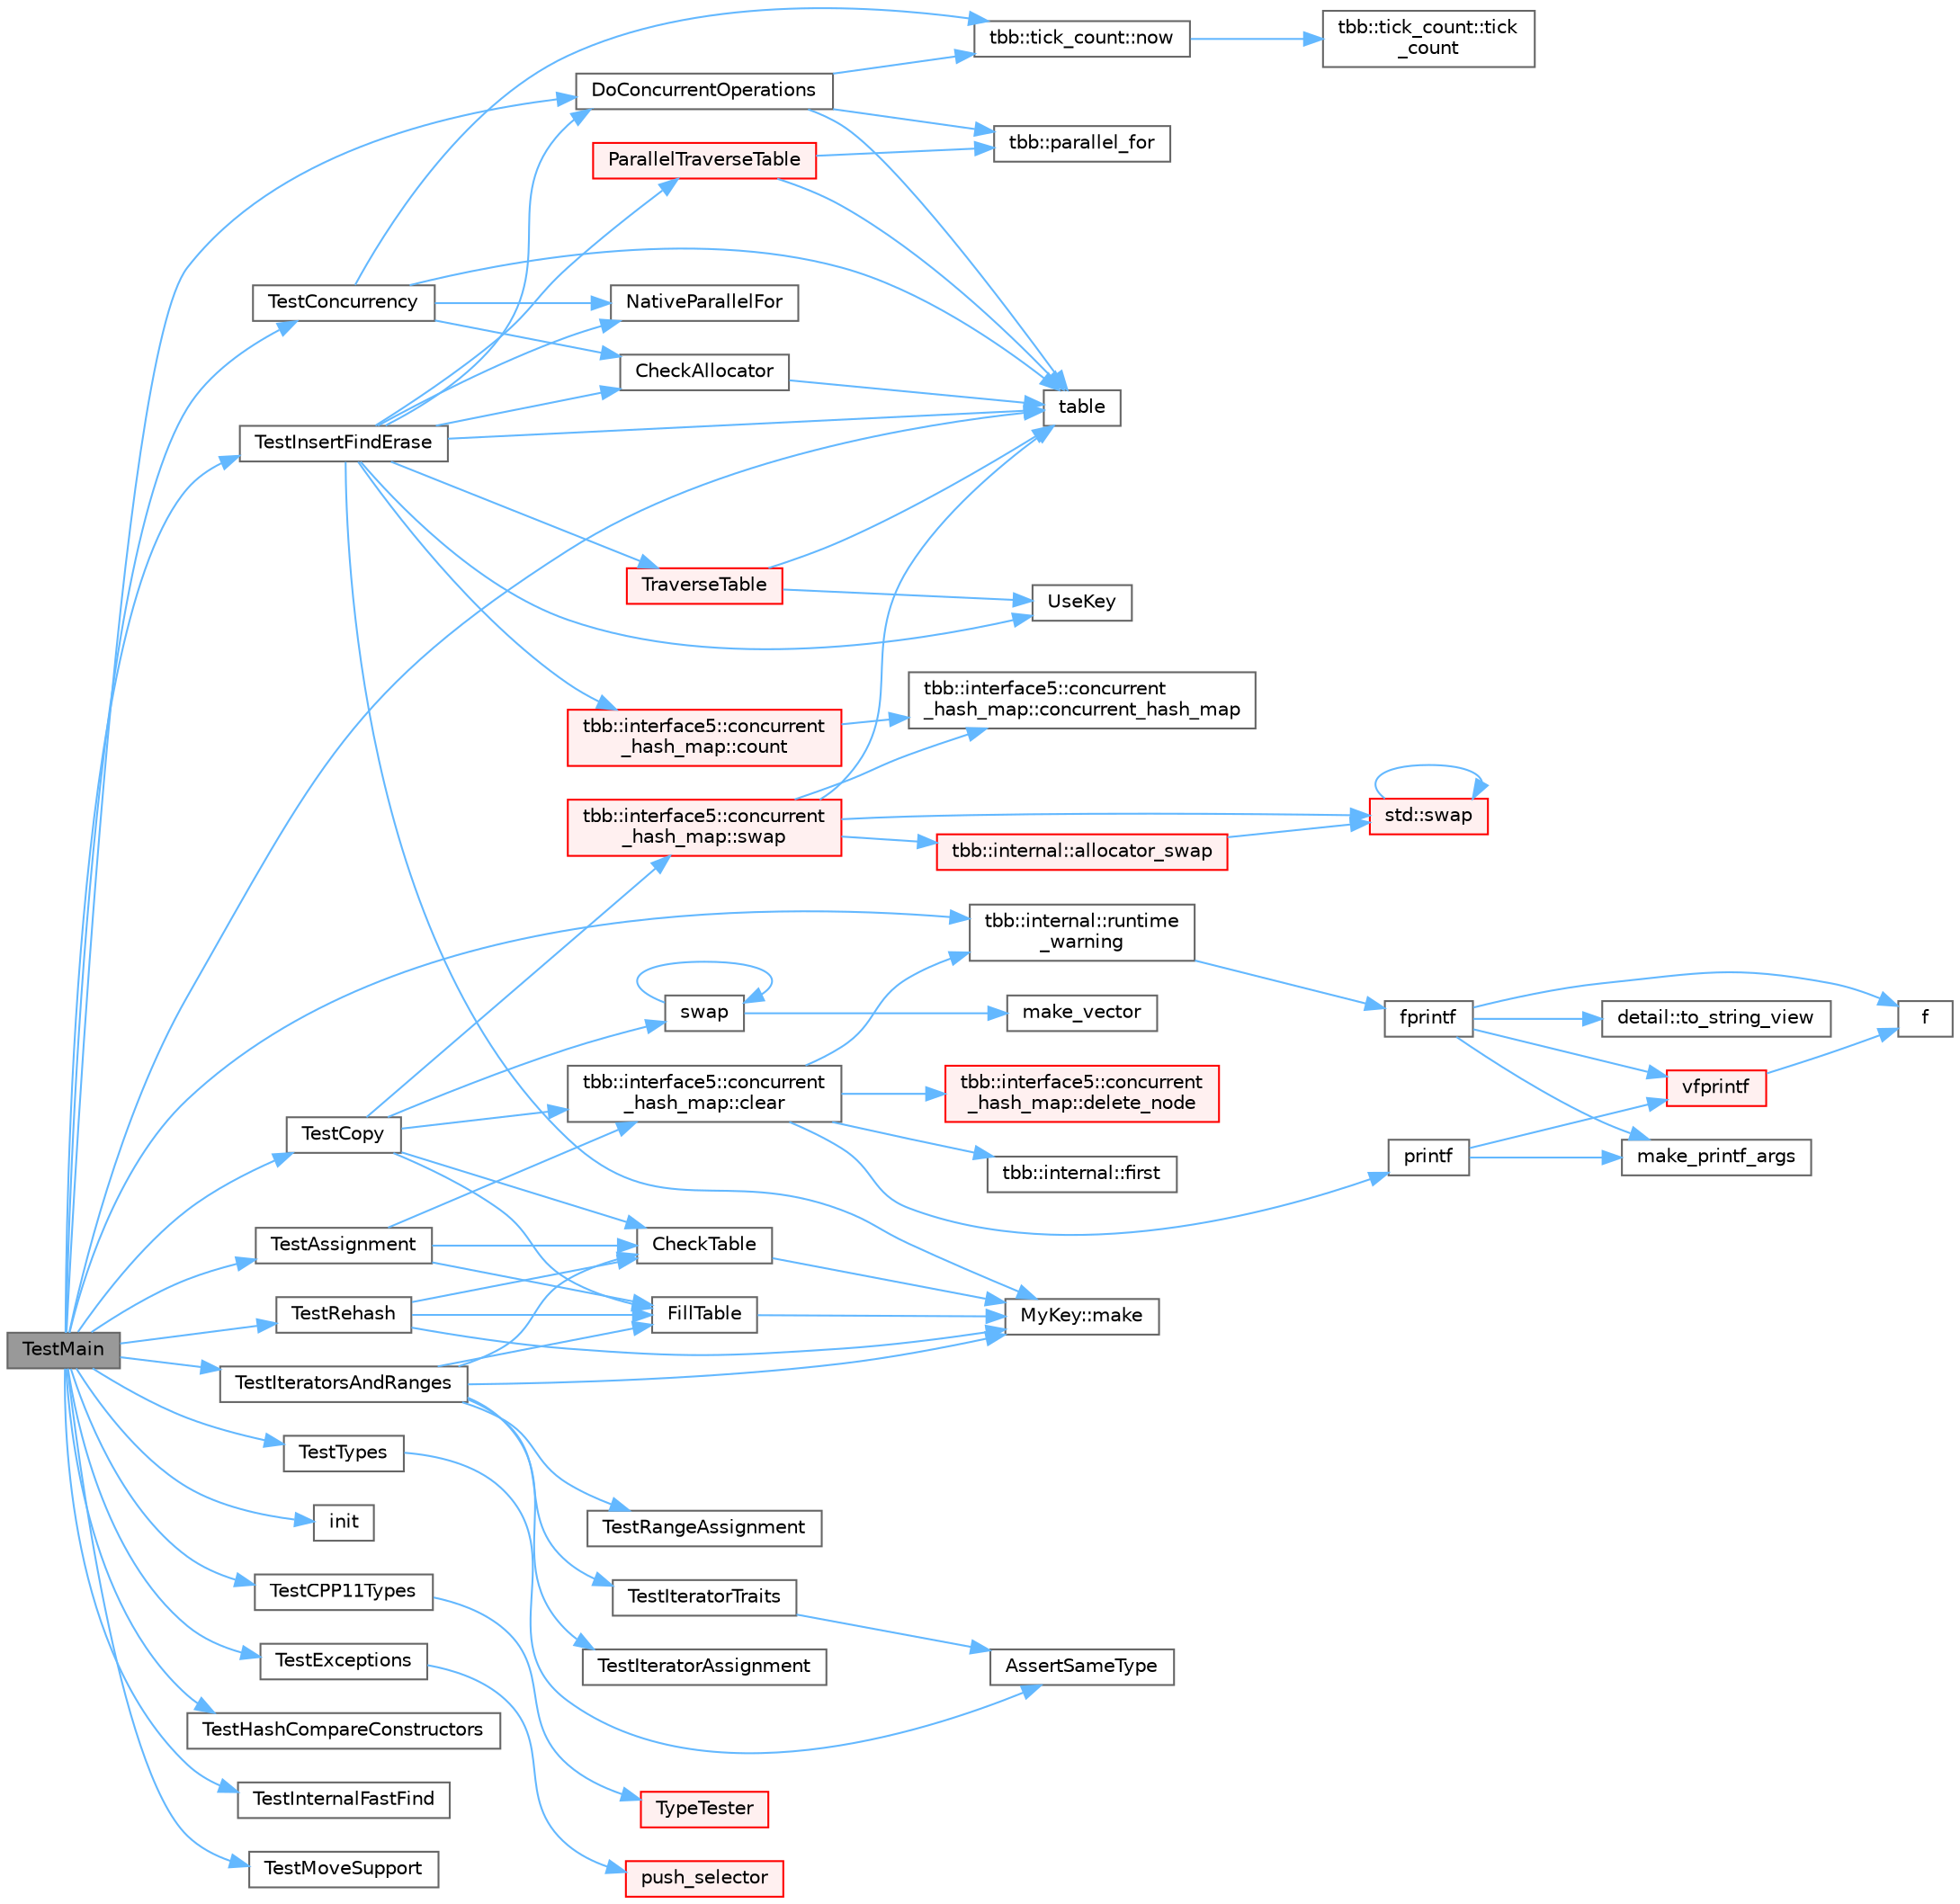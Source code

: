 digraph "TestMain"
{
 // LATEX_PDF_SIZE
  bgcolor="transparent";
  edge [fontname=Helvetica,fontsize=10,labelfontname=Helvetica,labelfontsize=10];
  node [fontname=Helvetica,fontsize=10,shape=box,height=0.2,width=0.4];
  rankdir="LR";
  Node1 [id="Node000001",label="TestMain",height=0.2,width=0.4,color="gray40", fillcolor="grey60", style="filled", fontcolor="black",tooltip="Entry point to a TBB unit test application"];
  Node1 -> Node2 [id="edge1_Node000001_Node000002",color="steelblue1",style="solid",tooltip=" "];
  Node2 [id="Node000002",label="DoConcurrentOperations",height=0.2,width=0.4,color="grey40", fillcolor="white", style="filled",URL="$test__concurrent__hash__map_8cpp.html#a9f885540d07008e0b3eebca1fecd77cc",tooltip=" "];
  Node2 -> Node3 [id="edge2_Node000002_Node000003",color="steelblue1",style="solid",tooltip=" "];
  Node3 [id="Node000003",label="tbb::tick_count::now",height=0.2,width=0.4,color="grey40", fillcolor="white", style="filled",URL="$classtbb_1_1tick__count.html#a74dcecde7431ff4591d7c46fc1d50d7e",tooltip="Return current time."];
  Node3 -> Node4 [id="edge3_Node000003_Node000004",color="steelblue1",style="solid",tooltip=" "];
  Node4 [id="Node000004",label="tbb::tick_count::tick\l_count",height=0.2,width=0.4,color="grey40", fillcolor="white", style="filled",URL="$classtbb_1_1tick__count.html#a9f1daa0b7a4feb800f802b4be1f1e497",tooltip="Construct an absolute timestamp initialized to zero."];
  Node2 -> Node5 [id="edge4_Node000002_Node000005",color="steelblue1",style="solid",tooltip=" "];
  Node5 [id="Node000005",label="tbb::parallel_for",height=0.2,width=0.4,color="grey40", fillcolor="white", style="filled",URL="$group__algorithms.html#gaa8444c29dc4d2e527a1036717d109aef",tooltip="Parallel iteration over range with default partitioner."];
  Node2 -> Node6 [id="edge5_Node000002_Node000006",color="steelblue1",style="solid",tooltip=" "];
  Node6 [id="Node000006",label="table",height=0.2,width=0.4,color="grey40", fillcolor="white", style="filled",URL="$_tutorial___advanced_initialization___lin_spaced_8cpp.html#a6d7f0e87f8aa44936feb21fa94981cf9",tooltip=" "];
  Node1 -> Node7 [id="edge6_Node000001_Node000007",color="steelblue1",style="solid",tooltip=" "];
  Node7 [id="Node000007",label="init",height=0.2,width=0.4,color="grey40", fillcolor="white", style="filled",URL="$boing_8c.html#a2858154e2009b0e6e616f313177762bc",tooltip=" "];
  Node1 -> Node8 [id="edge7_Node000001_Node000008",color="steelblue1",style="solid",tooltip=" "];
  Node8 [id="Node000008",label="tbb::internal::runtime\l_warning",height=0.2,width=0.4,color="grey40", fillcolor="white", style="filled",URL="$namespacetbb_1_1internal.html#a0ddf43033695d442c64c4a44f6d6c211",tooltip="Report a runtime warning."];
  Node8 -> Node9 [id="edge8_Node000008_Node000009",color="steelblue1",style="solid",tooltip=" "];
  Node9 [id="Node000009",label="fprintf",height=0.2,width=0.4,color="grey40", fillcolor="white", style="filled",URL="$printf_8h.html#a9f315126362cae9675de1642105e631e",tooltip=" "];
  Node9 -> Node10 [id="edge9_Node000009_Node000010",color="steelblue1",style="solid",tooltip=" "];
  Node10 [id="Node000010",label="f",height=0.2,width=0.4,color="grey40", fillcolor="white", style="filled",URL="$cxx11__tensor__map_8cpp.html#a7f507fea02198f6cb81c86640c7b1a4e",tooltip=" "];
  Node9 -> Node11 [id="edge10_Node000009_Node000011",color="steelblue1",style="solid",tooltip=" "];
  Node11 [id="Node000011",label="make_printf_args",height=0.2,width=0.4,color="grey40", fillcolor="white", style="filled",URL="$printf_8h.html#a27dcc0efcda04388971dbea3c875f122",tooltip=" "];
  Node9 -> Node12 [id="edge11_Node000009_Node000012",color="steelblue1",style="solid",tooltip=" "];
  Node12 [id="Node000012",label="detail::to_string_view",height=0.2,width=0.4,color="grey40", fillcolor="white", style="filled",URL="$namespacedetail.html#abeae79fa3e1eded2d8fbd56cc9f0960e",tooltip=" "];
  Node9 -> Node13 [id="edge12_Node000009_Node000013",color="steelblue1",style="solid",tooltip=" "];
  Node13 [id="Node000013",label="vfprintf",height=0.2,width=0.4,color="red", fillcolor="#FFF0F0", style="filled",URL="$printf_8h.html#abb30aad964fc771fb52cf3ad88649df2",tooltip=" "];
  Node13 -> Node10 [id="edge13_Node000013_Node000010",color="steelblue1",style="solid",tooltip=" "];
  Node1 -> Node6 [id="edge14_Node000001_Node000006",color="steelblue1",style="solid",tooltip=" "];
  Node1 -> Node41 [id="edge15_Node000001_Node000041",color="steelblue1",style="solid",tooltip=" "];
  Node41 [id="Node000041",label="TestAssignment",height=0.2,width=0.4,color="grey40", fillcolor="white", style="filled",URL="$test__concurrent__hash__map_8cpp.html#a30b91a7634d25b1b8db34ae9c7fca429",tooltip=" "];
  Node41 -> Node42 [id="edge16_Node000041_Node000042",color="steelblue1",style="solid",tooltip=" "];
  Node42 [id="Node000042",label="CheckTable",height=0.2,width=0.4,color="grey40", fillcolor="white", style="filled",URL="$test__concurrent__hash__map_8cpp.html#aec4fdf870c82d6ddfa3ab10c0c615235",tooltip=" "];
  Node42 -> Node43 [id="edge17_Node000042_Node000043",color="steelblue1",style="solid",tooltip=" "];
  Node43 [id="Node000043",label="MyKey::make",height=0.2,width=0.4,color="grey40", fillcolor="white", style="filled",URL="$class_my_key.html#a528f881a8db29370048cd948561baf8a",tooltip=" "];
  Node41 -> Node44 [id="edge18_Node000041_Node000044",color="steelblue1",style="solid",tooltip=" "];
  Node44 [id="Node000044",label="tbb::interface5::concurrent\l_hash_map::clear",height=0.2,width=0.4,color="grey40", fillcolor="white", style="filled",URL="$classtbb_1_1interface5_1_1concurrent__hash__map.html#ab8295bc260b5e4df883fef11574b84c6",tooltip="Clear table"];
  Node44 -> Node45 [id="edge19_Node000044_Node000045",color="steelblue1",style="solid",tooltip=" "];
  Node45 [id="Node000045",label="tbb::interface5::concurrent\l_hash_map::delete_node",height=0.2,width=0.4,color="red", fillcolor="#FFF0F0", style="filled",URL="$classtbb_1_1interface5_1_1concurrent__hash__map.html#acb1f5cd0e8379a652cb59c07ff952987",tooltip=" "];
  Node44 -> Node48 [id="edge20_Node000044_Node000048",color="steelblue1",style="solid",tooltip=" "];
  Node48 [id="Node000048",label="tbb::internal::first",height=0.2,width=0.4,color="grey40", fillcolor="white", style="filled",URL="$namespacetbb_1_1internal.html#ab9f93f2f0b5a50bfec5f8ebbfbe9b9db",tooltip=" "];
  Node44 -> Node49 [id="edge21_Node000044_Node000049",color="steelblue1",style="solid",tooltip=" "];
  Node49 [id="Node000049",label="printf",height=0.2,width=0.4,color="grey40", fillcolor="white", style="filled",URL="$printf_8h.html#aee3ed3a831f25f07e7be3919fff2203a",tooltip=" "];
  Node49 -> Node11 [id="edge22_Node000049_Node000011",color="steelblue1",style="solid",tooltip=" "];
  Node49 -> Node13 [id="edge23_Node000049_Node000013",color="steelblue1",style="solid",tooltip=" "];
  Node44 -> Node8 [id="edge24_Node000044_Node000008",color="steelblue1",style="solid",tooltip=" "];
  Node41 -> Node50 [id="edge25_Node000041_Node000050",color="steelblue1",style="solid",tooltip=" "];
  Node50 [id="Node000050",label="FillTable",height=0.2,width=0.4,color="grey40", fillcolor="white", style="filled",URL="$test__concurrent__hash__map_8cpp.html#a11dde403ea20ff3b468dcdb4e2316665",tooltip=" "];
  Node50 -> Node43 [id="edge26_Node000050_Node000043",color="steelblue1",style="solid",tooltip=" "];
  Node1 -> Node51 [id="edge27_Node000001_Node000051",color="steelblue1",style="solid",tooltip=" "];
  Node51 [id="Node000051",label="TestConcurrency",height=0.2,width=0.4,color="grey40", fillcolor="white", style="filled",URL="$test__concurrent__hash__map_8cpp.html#a1e021787c78fc6321032675b12e0b562",tooltip="Test for memory leak in concurrent_hash_map (TR #153)."];
  Node51 -> Node52 [id="edge28_Node000051_Node000052",color="steelblue1",style="solid",tooltip=" "];
  Node52 [id="Node000052",label="CheckAllocator",height=0.2,width=0.4,color="grey40", fillcolor="white", style="filled",URL="$test__concurrent__hash__map_8cpp.html#a01d6cc647f5fd9f344f2d2b7ff0129b4",tooltip=" "];
  Node52 -> Node6 [id="edge29_Node000052_Node000006",color="steelblue1",style="solid",tooltip=" "];
  Node51 -> Node53 [id="edge30_Node000051_Node000053",color="steelblue1",style="solid",tooltip=" "];
  Node53 [id="Node000053",label="NativeParallelFor",height=0.2,width=0.4,color="grey40", fillcolor="white", style="filled",URL="$harness_8h.html#ad5b2c9cf4e169014b7919debb3c91d45",tooltip="Execute body(i) in parallel for i in the interval [0,n)."];
  Node51 -> Node3 [id="edge31_Node000051_Node000003",color="steelblue1",style="solid",tooltip=" "];
  Node51 -> Node6 [id="edge32_Node000051_Node000006",color="steelblue1",style="solid",tooltip=" "];
  Node1 -> Node54 [id="edge33_Node000001_Node000054",color="steelblue1",style="solid",tooltip=" "];
  Node54 [id="Node000054",label="TestCopy",height=0.2,width=0.4,color="grey40", fillcolor="white", style="filled",URL="$test__concurrent__hash__map_8cpp.html#a4d7dc018071307767e3c45f5aa616499",tooltip=" "];
  Node54 -> Node42 [id="edge34_Node000054_Node000042",color="steelblue1",style="solid",tooltip=" "];
  Node54 -> Node44 [id="edge35_Node000054_Node000044",color="steelblue1",style="solid",tooltip=" "];
  Node54 -> Node50 [id="edge36_Node000054_Node000050",color="steelblue1",style="solid",tooltip=" "];
  Node54 -> Node55 [id="edge37_Node000054_Node000055",color="steelblue1",style="solid",tooltip=" "];
  Node55 [id="Node000055",label="swap",height=0.2,width=0.4,color="grey40", fillcolor="white", style="filled",URL="$level1__impl_8h.html#a2e2212d2e55ad7479d212e08b2eb0345",tooltip=" "];
  Node55 -> Node56 [id="edge38_Node000055_Node000056",color="steelblue1",style="solid",tooltip=" "];
  Node56 [id="Node000056",label="make_vector",height=0.2,width=0.4,color="grey40", fillcolor="white", style="filled",URL="$level1__impl_8h.html#ae339a3d924ebae3773d8cd03d2a37ffc",tooltip=" "];
  Node55 -> Node55 [id="edge39_Node000055_Node000055",color="steelblue1",style="solid",tooltip=" "];
  Node54 -> Node57 [id="edge40_Node000054_Node000057",color="steelblue1",style="solid",tooltip=" "];
  Node57 [id="Node000057",label="tbb::interface5::concurrent\l_hash_map::swap",height=0.2,width=0.4,color="red", fillcolor="#FFF0F0", style="filled",URL="$classtbb_1_1interface5_1_1concurrent__hash__map.html#a4c8edf603bc776a6c84c007702c1808e",tooltip="swap two instances. Iterators are invalidated"];
  Node57 -> Node58 [id="edge41_Node000057_Node000058",color="steelblue1",style="solid",tooltip=" "];
  Node58 [id="Node000058",label="tbb::internal::allocator_swap",height=0.2,width=0.4,color="red", fillcolor="#FFF0F0", style="filled",URL="$namespacetbb_1_1internal.html#a214c362fa3d93966ef63b2ddddc9115e",tooltip=" "];
  Node58 -> Node59 [id="edge42_Node000058_Node000059",color="steelblue1",style="solid",tooltip=" "];
  Node59 [id="Node000059",label="std::swap",height=0.2,width=0.4,color="red", fillcolor="#FFF0F0", style="filled",URL="$namespacestd.html#a3acbe51b6415e9284430194bf04944e1",tooltip=" "];
  Node59 -> Node59 [id="edge43_Node000059_Node000059",color="steelblue1",style="solid",tooltip=" "];
  Node57 -> Node68 [id="edge44_Node000057_Node000068",color="steelblue1",style="solid",tooltip=" "];
  Node68 [id="Node000068",label="tbb::interface5::concurrent\l_hash_map::concurrent_hash_map",height=0.2,width=0.4,color="grey40", fillcolor="white", style="filled",URL="$classtbb_1_1interface5_1_1concurrent__hash__map.html#a4099225948ab299cf7abc43ec8c8c504",tooltip="Construct empty table."];
  Node57 -> Node59 [id="edge45_Node000057_Node000059",color="steelblue1",style="solid",tooltip=" "];
  Node57 -> Node6 [id="edge46_Node000057_Node000006",color="steelblue1",style="solid",tooltip=" "];
  Node1 -> Node69 [id="edge47_Node000001_Node000069",color="steelblue1",style="solid",tooltip=" "];
  Node69 [id="Node000069",label="TestCPP11Types",height=0.2,width=0.4,color="grey40", fillcolor="white", style="filled",URL="$test__concurrent__hash__map_8cpp.html#a0c894f21a4d70d70042f62301c660909",tooltip=" "];
  Node69 -> Node70 [id="edge48_Node000069_Node000070",color="steelblue1",style="solid",tooltip=" "];
  Node70 [id="Node000070",label="TypeTester",height=0.2,width=0.4,color="red", fillcolor="#FFF0F0", style="filled",URL="$test__concurrent__hash__map_8cpp.html#a85d5ecc340b4799ff1222bef3c648128",tooltip=" "];
  Node1 -> Node74 [id="edge49_Node000001_Node000074",color="steelblue1",style="solid",tooltip=" "];
  Node74 [id="Node000074",label="TestExceptions",height=0.2,width=0.4,color="grey40", fillcolor="white", style="filled",URL="$test__concurrent__priority__queue_8cpp.html#ab0bff9e6a27f359e23c8ad654439b7c1",tooltip=" "];
  Node74 -> Node75 [id="edge50_Node000074_Node000075",color="steelblue1",style="solid",tooltip=" "];
  Node75 [id="Node000075",label="push_selector",height=0.2,width=0.4,color="red", fillcolor="#FFF0F0", style="filled",URL="$test__concurrent__priority__queue_8cpp.html#a87e69151f01cecee764fcaf21b2dac14",tooltip=" "];
  Node1 -> Node77 [id="edge51_Node000001_Node000077",color="steelblue1",style="solid",tooltip=" "];
  Node77 [id="Node000077",label="TestHashCompareConstructors",height=0.2,width=0.4,color="grey40", fillcolor="white", style="filled",URL="$test__concurrent__hash__map_8cpp.html#a2cc7440d5b59f11197011bc9205c36e7",tooltip=" "];
  Node1 -> Node78 [id="edge52_Node000001_Node000078",color="steelblue1",style="solid",tooltip=" "];
  Node78 [id="Node000078",label="TestInsertFindErase",height=0.2,width=0.4,color="grey40", fillcolor="white", style="filled",URL="$test__concurrent__hash__map_8cpp.html#a35d5d0c9207a9940fa761a68a442b040",tooltip=" "];
  Node78 -> Node52 [id="edge53_Node000078_Node000052",color="steelblue1",style="solid",tooltip=" "];
  Node78 -> Node79 [id="edge54_Node000078_Node000079",color="steelblue1",style="solid",tooltip=" "];
  Node79 [id="Node000079",label="tbb::interface5::concurrent\l_hash_map::count",height=0.2,width=0.4,color="red", fillcolor="#FFF0F0", style="filled",URL="$classtbb_1_1interface5_1_1concurrent__hash__map.html#aa6a8aa19e59879d450ce5e57e084f920",tooltip="Return count of items (0 or 1)"];
  Node79 -> Node68 [id="edge55_Node000079_Node000068",color="steelblue1",style="solid",tooltip=" "];
  Node78 -> Node2 [id="edge56_Node000078_Node000002",color="steelblue1",style="solid",tooltip=" "];
  Node78 -> Node43 [id="edge57_Node000078_Node000043",color="steelblue1",style="solid",tooltip=" "];
  Node78 -> Node53 [id="edge58_Node000078_Node000053",color="steelblue1",style="solid",tooltip=" "];
  Node78 -> Node137 [id="edge59_Node000078_Node000137",color="steelblue1",style="solid",tooltip=" "];
  Node137 [id="Node000137",label="ParallelTraverseTable",height=0.2,width=0.4,color="red", fillcolor="#FFF0F0", style="filled",URL="$test__concurrent__hash__map_8cpp.html#a65beb844257e584484a109dfafb41533",tooltip="Test traversing the table with a parallel range"];
  Node137 -> Node5 [id="edge60_Node000137_Node000005",color="steelblue1",style="solid",tooltip=" "];
  Node137 -> Node6 [id="edge61_Node000137_Node000006",color="steelblue1",style="solid",tooltip=" "];
  Node78 -> Node6 [id="edge62_Node000078_Node000006",color="steelblue1",style="solid",tooltip=" "];
  Node78 -> Node141 [id="edge63_Node000078_Node000141",color="steelblue1",style="solid",tooltip=" "];
  Node141 [id="Node000141",label="TraverseTable",height=0.2,width=0.4,color="red", fillcolor="#FFF0F0", style="filled",URL="$test__concurrent__hash__map_8cpp.html#acde353e745f5bd02f98727b01d32efa8",tooltip="Test traversing the table with an iterator."];
  Node141 -> Node6 [id="edge64_Node000141_Node000006",color="steelblue1",style="solid",tooltip=" "];
  Node141 -> Node139 [id="edge65_Node000141_Node000139",color="steelblue1",style="solid",tooltip=" "];
  Node139 [id="Node000139",label="UseKey",height=0.2,width=0.4,color="grey40", fillcolor="white", style="filled",URL="$test__concurrent__hash__map_8cpp.html#a597854fa238a3908effb4e526c4895e5",tooltip=" "];
  Node78 -> Node139 [id="edge66_Node000078_Node000139",color="steelblue1",style="solid",tooltip=" "];
  Node1 -> Node146 [id="edge67_Node000001_Node000146",color="steelblue1",style="solid",tooltip=" "];
  Node146 [id="Node000146",label="TestInternalFastFind",height=0.2,width=0.4,color="grey40", fillcolor="white", style="filled",URL="$test__concurrent__hash__map_8cpp.html#ab5c1d67a57230ab6db738a1858cb873a",tooltip=" "];
  Node1 -> Node147 [id="edge68_Node000001_Node000147",color="steelblue1",style="solid",tooltip=" "];
  Node147 [id="Node000147",label="TestIteratorsAndRanges",height=0.2,width=0.4,color="grey40", fillcolor="white", style="filled",URL="$test__concurrent__hash__map_8cpp.html#a3048ef7022010f09864e6a2dd1ab20b0",tooltip=" "];
  Node147 -> Node42 [id="edge69_Node000147_Node000042",color="steelblue1",style="solid",tooltip=" "];
  Node147 -> Node50 [id="edge70_Node000147_Node000050",color="steelblue1",style="solid",tooltip=" "];
  Node147 -> Node43 [id="edge71_Node000147_Node000043",color="steelblue1",style="solid",tooltip=" "];
  Node147 -> Node148 [id="edge72_Node000147_Node000148",color="steelblue1",style="solid",tooltip=" "];
  Node148 [id="Node000148",label="TestIteratorAssignment",height=0.2,width=0.4,color="grey40", fillcolor="white", style="filled",URL="$test__concurrent__hash__map_8cpp.html#a4cadb938efc98a74444fdc63dc672ad6",tooltip=" "];
  Node147 -> Node149 [id="edge73_Node000147_Node000149",color="steelblue1",style="solid",tooltip=" "];
  Node149 [id="Node000149",label="TestIteratorTraits",height=0.2,width=0.4,color="grey40", fillcolor="white", style="filled",URL="$test__concurrent__hash__map_8cpp.html#a43ef8929959af1e680eb3ba7f2132fec",tooltip=" "];
  Node149 -> Node150 [id="edge74_Node000149_Node000150",color="steelblue1",style="solid",tooltip=" "];
  Node150 [id="Node000150",label="AssertSameType",height=0.2,width=0.4,color="grey40", fillcolor="white", style="filled",URL="$harness__assert_8h.html#a253091bc56f94376ba75961cd4391f81",tooltip="Compile-time error if x and y have different types"];
  Node147 -> Node151 [id="edge75_Node000147_Node000151",color="steelblue1",style="solid",tooltip=" "];
  Node151 [id="Node000151",label="TestRangeAssignment",height=0.2,width=0.4,color="grey40", fillcolor="white", style="filled",URL="$test__concurrent__hash__map_8cpp.html#aea195c802e1cdcd64024571f5832bacf",tooltip=" "];
  Node1 -> Node152 [id="edge76_Node000001_Node000152",color="steelblue1",style="solid",tooltip=" "];
  Node152 [id="Node000152",label="TestMoveSupport",height=0.2,width=0.4,color="grey40", fillcolor="white", style="filled",URL="$test__concurrent__hash__map_8cpp.html#a0d5286ba568ec44bbb0d0723213bceb6",tooltip=" "];
  Node1 -> Node153 [id="edge77_Node000001_Node000153",color="steelblue1",style="solid",tooltip=" "];
  Node153 [id="Node000153",label="TestRehash",height=0.2,width=0.4,color="grey40", fillcolor="white", style="filled",URL="$test__concurrent__hash__map_8cpp.html#a860f5bc9a64f0ce0d10190b405cd4106",tooltip=" "];
  Node153 -> Node42 [id="edge78_Node000153_Node000042",color="steelblue1",style="solid",tooltip=" "];
  Node153 -> Node50 [id="edge79_Node000153_Node000050",color="steelblue1",style="solid",tooltip=" "];
  Node153 -> Node43 [id="edge80_Node000153_Node000043",color="steelblue1",style="solid",tooltip=" "];
  Node1 -> Node154 [id="edge81_Node000001_Node000154",color="steelblue1",style="solid",tooltip=" "];
  Node154 [id="Node000154",label="TestTypes",height=0.2,width=0.4,color="grey40", fillcolor="white", style="filled",URL="$test__concurrent__hash__map_8cpp.html#ad2571b309ae87036c9cf82f3d0521837",tooltip=" "];
  Node154 -> Node150 [id="edge82_Node000154_Node000150",color="steelblue1",style="solid",tooltip=" "];
}
